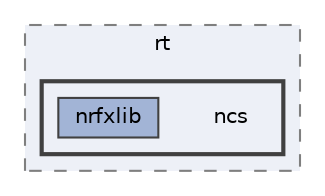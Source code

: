 digraph "build/zephyr/CMakeFiles/zephyr.dir/home/rt/ncs"
{
 // LATEX_PDF_SIZE
  bgcolor="transparent";
  edge [fontname=Helvetica,fontsize=10,labelfontname=Helvetica,labelfontsize=10];
  node [fontname=Helvetica,fontsize=10,shape=box,height=0.2,width=0.4];
  compound=true
  subgraph clusterdir_4b3f118e0c02340f530c1ca167befedc {
    graph [ bgcolor="#edf0f7", pencolor="grey50", label="rt", fontname=Helvetica,fontsize=10 style="filled,dashed", URL="dir_4b3f118e0c02340f530c1ca167befedc.html",tooltip=""]
  subgraph clusterdir_0f5b5c0a07f3f538d4ddd2ccd6af1151 {
    graph [ bgcolor="#edf0f7", pencolor="grey25", label="", fontname=Helvetica,fontsize=10 style="filled,bold", URL="dir_0f5b5c0a07f3f538d4ddd2ccd6af1151.html",tooltip=""]
    dir_0f5b5c0a07f3f538d4ddd2ccd6af1151 [shape=plaintext, label="ncs"];
  dir_2909ef47a4b02cc658c9fb764ec6e414 [label="nrfxlib", fillcolor="#a2b4d6", color="grey25", style="filled", URL="dir_2909ef47a4b02cc658c9fb764ec6e414.html",tooltip=""];
  }
  }
}
